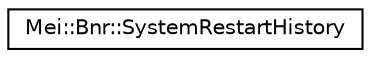 digraph "Graphical Class Hierarchy"
{
  edge [fontname="Helvetica",fontsize="10",labelfontname="Helvetica",labelfontsize="10"];
  node [fontname="Helvetica",fontsize="10",shape=record];
  rankdir="LR";
  Node1 [label="Mei::Bnr::SystemRestartHistory",height=0.2,width=0.4,color="black", fillcolor="white", style="filled",URL="$a00177.html",tooltip="System restart history. "];
}
